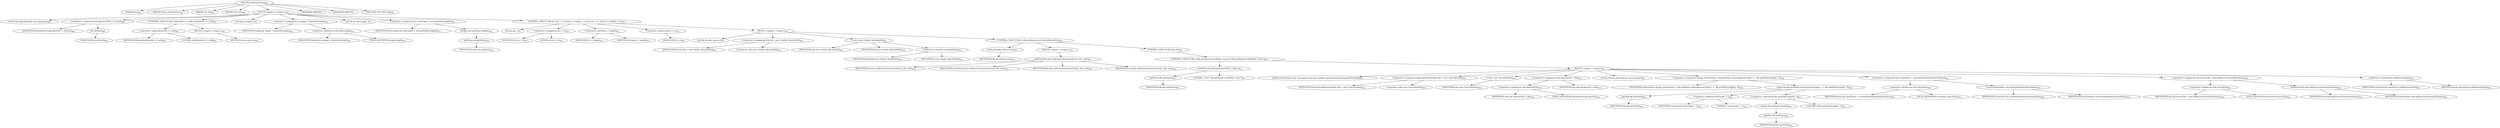 digraph "addClassFiles" {  
"2141" [label = <(METHOD,addClassFiles)<SUB>804</SUB>> ]
"112" [label = <(PARAM,this)<SUB>804</SUB>> ]
"2142" [label = <(PARAM,Vector classFileList)<SUB>804</SUB>> ]
"2143" [label = <(PARAM,File dir)<SUB>804</SUB>> ]
"2144" [label = <(PARAM,File root)<SUB>804</SUB>> ]
"2145" [label = <(BLOCK,&lt;empty&gt;,&lt;empty&gt;)<SUB>804</SUB>> ]
"2146" [label = <(LOCAL,String[] filesInDir: java.lang.String[])> ]
"2147" [label = <(&lt;operator&gt;.assignment,String[] filesInDir = dir.list())<SUB>805</SUB>> ]
"2148" [label = <(IDENTIFIER,filesInDir,String[] filesInDir = dir.list())<SUB>805</SUB>> ]
"2149" [label = <(list,dir.list())<SUB>805</SUB>> ]
"2150" [label = <(IDENTIFIER,dir,dir.list())<SUB>805</SUB>> ]
"2151" [label = <(CONTROL_STRUCTURE,if (filesInDir == null),if (filesInDir == null))<SUB>807</SUB>> ]
"2152" [label = <(&lt;operator&gt;.equals,filesInDir == null)<SUB>807</SUB>> ]
"2153" [label = <(IDENTIFIER,filesInDir,filesInDir == null)<SUB>807</SUB>> ]
"2154" [label = <(LITERAL,null,filesInDir == null)<SUB>807</SUB>> ]
"2155" [label = <(BLOCK,&lt;empty&gt;,&lt;empty&gt;)<SUB>807</SUB>> ]
"2156" [label = <(RETURN,return;,return;)<SUB>808</SUB>> ]
"2157" [label = <(LOCAL,int length: int)> ]
"2158" [label = <(&lt;operator&gt;.assignment,int length = filesInDir.length)<SUB>810</SUB>> ]
"2159" [label = <(IDENTIFIER,length,int length = filesInDir.length)<SUB>810</SUB>> ]
"2160" [label = <(&lt;operator&gt;.fieldAccess,filesInDir.length)<SUB>810</SUB>> ]
"2161" [label = <(IDENTIFIER,filesInDir,int length = filesInDir.length)<SUB>810</SUB>> ]
"2162" [label = <(FIELD_IDENTIFIER,length,length)<SUB>810</SUB>> ]
"2163" [label = <(LOCAL,int rootLength: int)> ]
"2164" [label = <(&lt;operator&gt;.assignment,int rootLength = root.getPath().length())<SUB>812</SUB>> ]
"2165" [label = <(IDENTIFIER,rootLength,int rootLength = root.getPath().length())<SUB>812</SUB>> ]
"2166" [label = <(length,root.getPath().length())<SUB>812</SUB>> ]
"2167" [label = <(getPath,root.getPath())<SUB>812</SUB>> ]
"2168" [label = <(IDENTIFIER,root,root.getPath())<SUB>812</SUB>> ]
"2169" [label = <(CONTROL_STRUCTURE,for (int i = 0; Some(i &lt; length); ++i),for (int i = 0; Some(i &lt; length); ++i))<SUB>813</SUB>> ]
"2170" [label = <(LOCAL,int i: int)> ]
"2171" [label = <(&lt;operator&gt;.assignment,int i = 0)<SUB>813</SUB>> ]
"2172" [label = <(IDENTIFIER,i,int i = 0)<SUB>813</SUB>> ]
"2173" [label = <(LITERAL,0,int i = 0)<SUB>813</SUB>> ]
"2174" [label = <(&lt;operator&gt;.lessThan,i &lt; length)<SUB>813</SUB>> ]
"2175" [label = <(IDENTIFIER,i,i &lt; length)<SUB>813</SUB>> ]
"2176" [label = <(IDENTIFIER,length,i &lt; length)<SUB>813</SUB>> ]
"2177" [label = <(&lt;operator&gt;.preIncrement,++i)<SUB>813</SUB>> ]
"2178" [label = <(IDENTIFIER,i,++i)<SUB>813</SUB>> ]
"2179" [label = <(BLOCK,&lt;empty&gt;,&lt;empty&gt;)<SUB>813</SUB>> ]
"110" [label = <(LOCAL,File file: java.io.File)> ]
"2180" [label = <(&lt;operator&gt;.assignment,File file = new File(dir, filesInDir[i]))<SUB>814</SUB>> ]
"2181" [label = <(IDENTIFIER,file,File file = new File(dir, filesInDir[i]))<SUB>814</SUB>> ]
"2182" [label = <(&lt;operator&gt;.alloc,new File(dir, filesInDir[i]))<SUB>814</SUB>> ]
"2183" [label = <(&lt;init&gt;,new File(dir, filesInDir[i]))<SUB>814</SUB>> ]
"109" [label = <(IDENTIFIER,file,new File(dir, filesInDir[i]))<SUB>814</SUB>> ]
"2184" [label = <(IDENTIFIER,dir,new File(dir, filesInDir[i]))<SUB>814</SUB>> ]
"2185" [label = <(&lt;operator&gt;.indexAccess,filesInDir[i])<SUB>814</SUB>> ]
"2186" [label = <(IDENTIFIER,filesInDir,new File(dir, filesInDir[i]))<SUB>814</SUB>> ]
"2187" [label = <(IDENTIFIER,i,new File(dir, filesInDir[i]))<SUB>814</SUB>> ]
"2188" [label = <(CONTROL_STRUCTURE,if (file.isDirectory()),if (file.isDirectory()))<SUB>815</SUB>> ]
"2189" [label = <(isDirectory,file.isDirectory())<SUB>815</SUB>> ]
"2190" [label = <(IDENTIFIER,file,file.isDirectory())<SUB>815</SUB>> ]
"2191" [label = <(BLOCK,&lt;empty&gt;,&lt;empty&gt;)<SUB>815</SUB>> ]
"2192" [label = <(addClassFiles,this.addClassFiles(classFileList, file, root))<SUB>816</SUB>> ]
"111" [label = <(IDENTIFIER,this,this.addClassFiles(classFileList, file, root))<SUB>816</SUB>> ]
"2193" [label = <(IDENTIFIER,classFileList,this.addClassFiles(classFileList, file, root))<SUB>816</SUB>> ]
"2194" [label = <(IDENTIFIER,file,this.addClassFiles(classFileList, file, root))<SUB>816</SUB>> ]
"2195" [label = <(IDENTIFIER,root,this.addClassFiles(classFileList, file, root))<SUB>816</SUB>> ]
"2196" [label = <(CONTROL_STRUCTURE,else,else)<SUB>817</SUB>> ]
"2197" [label = <(CONTROL_STRUCTURE,if (file.getName().endsWith(&quot;.class&quot;)),if (file.getName().endsWith(&quot;.class&quot;)))<SUB>817</SUB>> ]
"2198" [label = <(endsWith,file.getName().endsWith(&quot;.class&quot;))<SUB>817</SUB>> ]
"2199" [label = <(getName,file.getName())<SUB>817</SUB>> ]
"2200" [label = <(IDENTIFIER,file,file.getName())<SUB>817</SUB>> ]
"2201" [label = <(LITERAL,&quot;.class&quot;,file.getName().endsWith(&quot;.class&quot;))<SUB>817</SUB>> ]
"2202" [label = <(BLOCK,&lt;empty&gt;,&lt;empty&gt;)<SUB>817</SUB>> ]
"114" [label = <(LOCAL,ClassFileInfo info: org.apache.tools.ant.taskdefs.optional.depend.Depend$ClassFileInfo)> ]
"2203" [label = <(&lt;operator&gt;.assignment,Depend$ClassFileInfo info = new ClassFileInfo())<SUB>818</SUB>> ]
"2204" [label = <(IDENTIFIER,info,Depend$ClassFileInfo info = new ClassFileInfo())<SUB>818</SUB>> ]
"2205" [label = <(&lt;operator&gt;.alloc,new ClassFileInfo())<SUB>818</SUB>> ]
"2206" [label = <(&lt;init&gt;,new ClassFileInfo())<SUB>818</SUB>> ]
"113" [label = <(IDENTIFIER,info,new ClassFileInfo())<SUB>818</SUB>> ]
"2207" [label = <(&lt;operator&gt;.assignment,info.absoluteFile = file)<SUB>819</SUB>> ]
"2208" [label = <(&lt;operator&gt;.fieldAccess,info.absoluteFile)<SUB>819</SUB>> ]
"2209" [label = <(IDENTIFIER,info,info.absoluteFile = file)<SUB>819</SUB>> ]
"2210" [label = <(FIELD_IDENTIFIER,absoluteFile,absoluteFile)<SUB>819</SUB>> ]
"2211" [label = <(IDENTIFIER,file,info.absoluteFile = file)<SUB>819</SUB>> ]
"2212" [label = <(LOCAL,String relativeName: java.lang.String)> ]
"2213" [label = <(&lt;operator&gt;.assignment,String relativeName = file.getPath().substring(rootLength + 1, file.getPath().length() - 6))<SUB>820</SUB>> ]
"2214" [label = <(IDENTIFIER,relativeName,String relativeName = file.getPath().substring(rootLength + 1, file.getPath().length() - 6))<SUB>820</SUB>> ]
"2215" [label = <(substring,file.getPath().substring(rootLength + 1, file.getPath().length() - 6))<SUB>820</SUB>> ]
"2216" [label = <(getPath,file.getPath())<SUB>820</SUB>> ]
"2217" [label = <(IDENTIFIER,file,file.getPath())<SUB>820</SUB>> ]
"2218" [label = <(&lt;operator&gt;.addition,rootLength + 1)<SUB>820</SUB>> ]
"2219" [label = <(IDENTIFIER,rootLength,rootLength + 1)<SUB>820</SUB>> ]
"2220" [label = <(LITERAL,1,rootLength + 1)<SUB>820</SUB>> ]
"2221" [label = <(&lt;operator&gt;.subtraction,file.getPath().length() - 6)<SUB>821</SUB>> ]
"2222" [label = <(length,file.getPath().length())<SUB>821</SUB>> ]
"2223" [label = <(getPath,file.getPath())<SUB>821</SUB>> ]
"2224" [label = <(IDENTIFIER,file,file.getPath())<SUB>821</SUB>> ]
"2225" [label = <(LITERAL,6,file.getPath().length() - 6)<SUB>821</SUB>> ]
"2226" [label = <(&lt;operator&gt;.assignment,info.className = convertSlashName(relativeName))<SUB>822</SUB>> ]
"2227" [label = <(&lt;operator&gt;.fieldAccess,info.className)<SUB>822</SUB>> ]
"2228" [label = <(IDENTIFIER,info,info.className = convertSlashName(relativeName))<SUB>822</SUB>> ]
"2229" [label = <(FIELD_IDENTIFIER,className,className)<SUB>822</SUB>> ]
"2230" [label = <(convertSlashName,convertSlashName(relativeName))<SUB>823</SUB>> ]
"2231" [label = <(IDENTIFIER,ClassFileUtils,convertSlashName(relativeName))<SUB>823</SUB>> ]
"2232" [label = <(IDENTIFIER,relativeName,convertSlashName(relativeName))<SUB>823</SUB>> ]
"2233" [label = <(&lt;operator&gt;.assignment,info.sourceFile = this.findSourceFile(relativeName))<SUB>824</SUB>> ]
"2234" [label = <(&lt;operator&gt;.fieldAccess,info.sourceFile)<SUB>824</SUB>> ]
"2235" [label = <(IDENTIFIER,info,info.sourceFile = this.findSourceFile(relativeName))<SUB>824</SUB>> ]
"2236" [label = <(FIELD_IDENTIFIER,sourceFile,sourceFile)<SUB>824</SUB>> ]
"2237" [label = <(findSourceFile,this.findSourceFile(relativeName))<SUB>824</SUB>> ]
"115" [label = <(IDENTIFIER,this,this.findSourceFile(relativeName))<SUB>824</SUB>> ]
"2238" [label = <(IDENTIFIER,relativeName,this.findSourceFile(relativeName))<SUB>824</SUB>> ]
"2239" [label = <(addElement,classFileList.addElement(info))<SUB>825</SUB>> ]
"2240" [label = <(IDENTIFIER,classFileList,classFileList.addElement(info))<SUB>825</SUB>> ]
"2241" [label = <(IDENTIFIER,info,classFileList.addElement(info))<SUB>825</SUB>> ]
"2242" [label = <(MODIFIER,PRIVATE)> ]
"2243" [label = <(MODIFIER,VIRTUAL)> ]
"2244" [label = <(METHOD_RETURN,void)<SUB>804</SUB>> ]
  "2141" -> "112" 
  "2141" -> "2142" 
  "2141" -> "2143" 
  "2141" -> "2144" 
  "2141" -> "2145" 
  "2141" -> "2242" 
  "2141" -> "2243" 
  "2141" -> "2244" 
  "2145" -> "2146" 
  "2145" -> "2147" 
  "2145" -> "2151" 
  "2145" -> "2157" 
  "2145" -> "2158" 
  "2145" -> "2163" 
  "2145" -> "2164" 
  "2145" -> "2169" 
  "2147" -> "2148" 
  "2147" -> "2149" 
  "2149" -> "2150" 
  "2151" -> "2152" 
  "2151" -> "2155" 
  "2152" -> "2153" 
  "2152" -> "2154" 
  "2155" -> "2156" 
  "2158" -> "2159" 
  "2158" -> "2160" 
  "2160" -> "2161" 
  "2160" -> "2162" 
  "2164" -> "2165" 
  "2164" -> "2166" 
  "2166" -> "2167" 
  "2167" -> "2168" 
  "2169" -> "2170" 
  "2169" -> "2171" 
  "2169" -> "2174" 
  "2169" -> "2177" 
  "2169" -> "2179" 
  "2171" -> "2172" 
  "2171" -> "2173" 
  "2174" -> "2175" 
  "2174" -> "2176" 
  "2177" -> "2178" 
  "2179" -> "110" 
  "2179" -> "2180" 
  "2179" -> "2183" 
  "2179" -> "2188" 
  "2180" -> "2181" 
  "2180" -> "2182" 
  "2183" -> "109" 
  "2183" -> "2184" 
  "2183" -> "2185" 
  "2185" -> "2186" 
  "2185" -> "2187" 
  "2188" -> "2189" 
  "2188" -> "2191" 
  "2188" -> "2196" 
  "2189" -> "2190" 
  "2191" -> "2192" 
  "2192" -> "111" 
  "2192" -> "2193" 
  "2192" -> "2194" 
  "2192" -> "2195" 
  "2196" -> "2197" 
  "2197" -> "2198" 
  "2197" -> "2202" 
  "2198" -> "2199" 
  "2198" -> "2201" 
  "2199" -> "2200" 
  "2202" -> "114" 
  "2202" -> "2203" 
  "2202" -> "2206" 
  "2202" -> "2207" 
  "2202" -> "2212" 
  "2202" -> "2213" 
  "2202" -> "2226" 
  "2202" -> "2233" 
  "2202" -> "2239" 
  "2203" -> "2204" 
  "2203" -> "2205" 
  "2206" -> "113" 
  "2207" -> "2208" 
  "2207" -> "2211" 
  "2208" -> "2209" 
  "2208" -> "2210" 
  "2213" -> "2214" 
  "2213" -> "2215" 
  "2215" -> "2216" 
  "2215" -> "2218" 
  "2215" -> "2221" 
  "2216" -> "2217" 
  "2218" -> "2219" 
  "2218" -> "2220" 
  "2221" -> "2222" 
  "2221" -> "2225" 
  "2222" -> "2223" 
  "2223" -> "2224" 
  "2226" -> "2227" 
  "2226" -> "2230" 
  "2227" -> "2228" 
  "2227" -> "2229" 
  "2230" -> "2231" 
  "2230" -> "2232" 
  "2233" -> "2234" 
  "2233" -> "2237" 
  "2234" -> "2235" 
  "2234" -> "2236" 
  "2237" -> "115" 
  "2237" -> "2238" 
  "2239" -> "2240" 
  "2239" -> "2241" 
}

